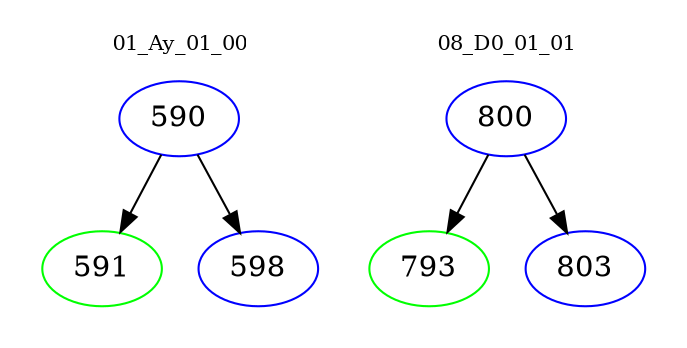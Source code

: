 digraph{
subgraph cluster_0 {
color = white
label = "01_Ay_01_00";
fontsize=10;
T0_590 [label="590", color="blue"]
T0_590 -> T0_591 [color="black"]
T0_591 [label="591", color="green"]
T0_590 -> T0_598 [color="black"]
T0_598 [label="598", color="blue"]
}
subgraph cluster_1 {
color = white
label = "08_D0_01_01";
fontsize=10;
T1_800 [label="800", color="blue"]
T1_800 -> T1_793 [color="black"]
T1_793 [label="793", color="green"]
T1_800 -> T1_803 [color="black"]
T1_803 [label="803", color="blue"]
}
}

